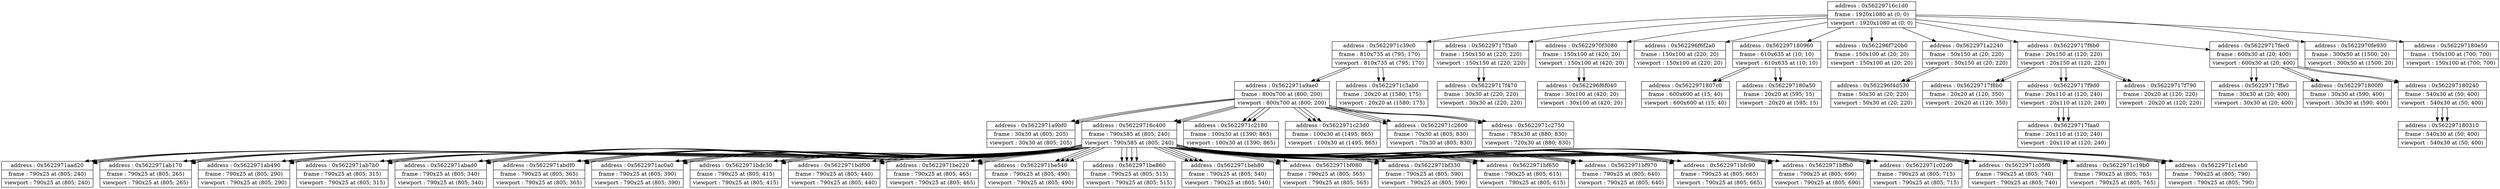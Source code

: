 digraph {
	node [shape=record]
	node0x5622971a9ae0 [label = "{address : 0x5622971a9ae0 |frame : 800x700 at (800; 200) |viewport : 800x700 at (800; 200)}"];

	 node0x5622971a9ae0 -> node0x5622971a9bf0 [color=black];
	node0x5622971a9bf0 [label = "{address : 0x5622971a9bf0 |frame : 30x30 at (805; 205) |viewport : 30x30 at (805; 205)}"];

	 node0x5622971a9ae0 -> node0x56229716c400 [color=black];
	node0x56229716c400 [label = "{address : 0x56229716c400 |frame : 790x585 at (805; 240) |viewport : 790x585 at (805; 240)}"];

	 node0x56229716c400 -> node0x5622971aad20 [color=black];
	node0x5622971aad20 [label = "{address : 0x5622971aad20 |frame : 790x25 at (805; 240) |viewport : 790x25 at (805; 240)}"];

	 node0x56229716c400 -> node0x5622971ab170 [color=black];
	node0x5622971ab170 [label = "{address : 0x5622971ab170 |frame : 790x25 at (805; 265) |viewport : 790x25 at (805; 265)}"];

	 node0x56229716c400 -> node0x5622971ab490 [color=black];
	node0x5622971ab490 [label = "{address : 0x5622971ab490 |frame : 790x25 at (805; 290) |viewport : 790x25 at (805; 290)}"];

	 node0x56229716c400 -> node0x5622971ab7b0 [color=black];
	node0x5622971ab7b0 [label = "{address : 0x5622971ab7b0 |frame : 790x25 at (805; 315) |viewport : 790x25 at (805; 315)}"];

	 node0x56229716c400 -> node0x5622971abad0 [color=black];
	node0x5622971abad0 [label = "{address : 0x5622971abad0 |frame : 790x25 at (805; 340) |viewport : 790x25 at (805; 340)}"];

	 node0x56229716c400 -> node0x5622971abdf0 [color=black];
	node0x5622971abdf0 [label = "{address : 0x5622971abdf0 |frame : 790x25 at (805; 365) |viewport : 790x25 at (805; 365)}"];

	 node0x56229716c400 -> node0x5622971ac0a0 [color=black];
	node0x5622971ac0a0 [label = "{address : 0x5622971ac0a0 |frame : 790x25 at (805; 390) |viewport : 790x25 at (805; 390)}"];

	 node0x56229716c400 -> node0x5622971bdc30 [color=black];
	node0x5622971bdc30 [label = "{address : 0x5622971bdc30 |frame : 790x25 at (805; 415) |viewport : 790x25 at (805; 415)}"];

	 node0x56229716c400 -> node0x5622971bdf00 [color=black];
	node0x5622971bdf00 [label = "{address : 0x5622971bdf00 |frame : 790x25 at (805; 440) |viewport : 790x25 at (805; 440)}"];

	 node0x56229716c400 -> node0x5622971be220 [color=black];
	node0x5622971be220 [label = "{address : 0x5622971be220 |frame : 790x25 at (805; 465) |viewport : 790x25 at (805; 465)}"];

	 node0x56229716c400 -> node0x5622971be540 [color=black];
	node0x5622971be540 [label = "{address : 0x5622971be540 |frame : 790x25 at (805; 490) |viewport : 790x25 at (805; 490)}"];

	 node0x56229716c400 -> node0x5622971be860 [color=black];
	node0x5622971be860 [label = "{address : 0x5622971be860 |frame : 790x25 at (805; 515) |viewport : 790x25 at (805; 515)}"];

	 node0x56229716c400 -> node0x5622971beb80 [color=black];
	node0x5622971beb80 [label = "{address : 0x5622971beb80 |frame : 790x25 at (805; 540) |viewport : 790x25 at (805; 540)}"];

	 node0x56229716c400 -> node0x5622971bf080 [color=black];
	node0x5622971bf080 [label = "{address : 0x5622971bf080 |frame : 790x25 at (805; 565) |viewport : 790x25 at (805; 565)}"];

	 node0x56229716c400 -> node0x5622971bf330 [color=black];
	node0x5622971bf330 [label = "{address : 0x5622971bf330 |frame : 790x25 at (805; 590) |viewport : 790x25 at (805; 590)}"];

	 node0x56229716c400 -> node0x5622971bf650 [color=black];
	node0x5622971bf650 [label = "{address : 0x5622971bf650 |frame : 790x25 at (805; 615) |viewport : 790x25 at (805; 615)}"];

	 node0x56229716c400 -> node0x5622971bf970 [color=black];
	node0x5622971bf970 [label = "{address : 0x5622971bf970 |frame : 790x25 at (805; 640) |viewport : 790x25 at (805; 640)}"];

	 node0x56229716c400 -> node0x5622971bfc90 [color=black];
	node0x5622971bfc90 [label = "{address : 0x5622971bfc90 |frame : 790x25 at (805; 665) |viewport : 790x25 at (805; 665)}"];

	 node0x56229716c400 -> node0x5622971bffb0 [color=black];
	node0x5622971bffb0 [label = "{address : 0x5622971bffb0 |frame : 790x25 at (805; 690) |viewport : 790x25 at (805; 690)}"];

	 node0x56229716c400 -> node0x5622971c02d0 [color=black];
	node0x5622971c02d0 [label = "{address : 0x5622971c02d0 |frame : 790x25 at (805; 715) |viewport : 790x25 at (805; 715)}"];

	 node0x56229716c400 -> node0x5622971c05f0 [color=black];
	node0x5622971c05f0 [label = "{address : 0x5622971c05f0 |frame : 790x25 at (805; 740) |viewport : 790x25 at (805; 740)}"];

	 node0x56229716c400 -> node0x5622971c19b0 [color=black];
	node0x5622971c19b0 [label = "{address : 0x5622971c19b0 |frame : 790x25 at (805; 765) |viewport : 790x25 at (805; 765)}"];

	 node0x56229716c400 -> node0x5622971c1eb0 [color=black];
	node0x5622971c1eb0 [label = "{address : 0x5622971c1eb0 |frame : 790x25 at (805; 790) |viewport : 790x25 at (805; 790)}"];

	 node0x5622971a9ae0 -> node0x5622971c2180 [color=black];
	node0x5622971c2180 [label = "{address : 0x5622971c2180 |frame : 100x30 at (1390; 865) |viewport : 100x30 at (1390; 865)}"];

	 node0x5622971a9ae0 -> node0x5622971c23d0 [color=black];
	node0x5622971c23d0 [label = "{address : 0x5622971c23d0 |frame : 100x30 at (1495; 865) |viewport : 100x30 at (1495; 865)}"];

	 node0x5622971a9ae0 -> node0x5622971c2600 [color=black];
	node0x5622971c2600 [label = "{address : 0x5622971c2600 |frame : 70x30 at (805; 830) |viewport : 70x30 at (805; 830)}"];

	 node0x5622971a9ae0 -> node0x5622971c2750 [color=black];
	node0x5622971c2750 [label = "{address : 0x5622971c2750 |frame : 785x30 at (880; 830) |viewport : 720x30 at (880; 830)}"];

	node0x5622971c2600 [label = "{address : 0x5622971c2600 |frame : 70x30 at (805; 830) |viewport : 70x30 at (805; 830)}"];

	node0x5622971c23d0 [label = "{address : 0x5622971c23d0 |frame : 100x30 at (1495; 865) |viewport : 100x30 at (1495; 865)}"];

	node0x5622971c2180 [label = "{address : 0x5622971c2180 |frame : 100x30 at (1390; 865) |viewport : 100x30 at (1390; 865)}"];

	node0x5622971c02d0 [label = "{address : 0x5622971c02d0 |frame : 790x25 at (805; 715) |viewport : 790x25 at (805; 715)}"];

	node0x5622971bfc90 [label = "{address : 0x5622971bfc90 |frame : 790x25 at (805; 665) |viewport : 790x25 at (805; 665)}"];

	node0x5622971bf970 [label = "{address : 0x5622971bf970 |frame : 790x25 at (805; 640) |viewport : 790x25 at (805; 640)}"];

	node0x5622971bf650 [label = "{address : 0x5622971bf650 |frame : 790x25 at (805; 615) |viewport : 790x25 at (805; 615)}"];

	node0x5622971bf330 [label = "{address : 0x5622971bf330 |frame : 790x25 at (805; 590) |viewport : 790x25 at (805; 590)}"];

	node0x5622971bf080 [label = "{address : 0x5622971bf080 |frame : 790x25 at (805; 565) |viewport : 790x25 at (805; 565)}"];

	node0x5622971be860 [label = "{address : 0x5622971be860 |frame : 790x25 at (805; 515) |viewport : 790x25 at (805; 515)}"];

	node0x5622971be540 [label = "{address : 0x5622971be540 |frame : 790x25 at (805; 490) |viewport : 790x25 at (805; 490)}"];

	node0x5622971be220 [label = "{address : 0x5622971be220 |frame : 790x25 at (805; 465) |viewport : 790x25 at (805; 465)}"];

	node0x5622971bdc30 [label = "{address : 0x5622971bdc30 |frame : 790x25 at (805; 415) |viewport : 790x25 at (805; 415)}"];

	node0x5622971ac0a0 [label = "{address : 0x5622971ac0a0 |frame : 790x25 at (805; 390) |viewport : 790x25 at (805; 390)}"];

	node0x5622971c39c0 [label = "{address : 0x5622971c39c0 |frame : 810x735 at (795; 170) |viewport : 810x735 at (795; 170)}"];

	 node0x5622971c39c0 -> node0x5622971a9ae0 [color=black];
	node0x5622971a9ae0 [label = "{address : 0x5622971a9ae0 |frame : 800x700 at (800; 200) |viewport : 800x700 at (800; 200)}"];

	 node0x5622971a9ae0 -> node0x5622971a9bf0 [color=black];
	node0x5622971a9bf0 [label = "{address : 0x5622971a9bf0 |frame : 30x30 at (805; 205) |viewport : 30x30 at (805; 205)}"];

	 node0x5622971a9ae0 -> node0x56229716c400 [color=black];
	node0x56229716c400 [label = "{address : 0x56229716c400 |frame : 790x585 at (805; 240) |viewport : 790x585 at (805; 240)}"];

	 node0x56229716c400 -> node0x5622971aad20 [color=black];
	node0x5622971aad20 [label = "{address : 0x5622971aad20 |frame : 790x25 at (805; 240) |viewport : 790x25 at (805; 240)}"];

	 node0x56229716c400 -> node0x5622971ab170 [color=black];
	node0x5622971ab170 [label = "{address : 0x5622971ab170 |frame : 790x25 at (805; 265) |viewport : 790x25 at (805; 265)}"];

	 node0x56229716c400 -> node0x5622971ab490 [color=black];
	node0x5622971ab490 [label = "{address : 0x5622971ab490 |frame : 790x25 at (805; 290) |viewport : 790x25 at (805; 290)}"];

	 node0x56229716c400 -> node0x5622971ab7b0 [color=black];
	node0x5622971ab7b0 [label = "{address : 0x5622971ab7b0 |frame : 790x25 at (805; 315) |viewport : 790x25 at (805; 315)}"];

	 node0x56229716c400 -> node0x5622971abad0 [color=black];
	node0x5622971abad0 [label = "{address : 0x5622971abad0 |frame : 790x25 at (805; 340) |viewport : 790x25 at (805; 340)}"];

	 node0x56229716c400 -> node0x5622971abdf0 [color=black];
	node0x5622971abdf0 [label = "{address : 0x5622971abdf0 |frame : 790x25 at (805; 365) |viewport : 790x25 at (805; 365)}"];

	 node0x56229716c400 -> node0x5622971ac0a0 [color=black];
	node0x5622971ac0a0 [label = "{address : 0x5622971ac0a0 |frame : 790x25 at (805; 390) |viewport : 790x25 at (805; 390)}"];

	 node0x56229716c400 -> node0x5622971bdc30 [color=black];
	node0x5622971bdc30 [label = "{address : 0x5622971bdc30 |frame : 790x25 at (805; 415) |viewport : 790x25 at (805; 415)}"];

	 node0x56229716c400 -> node0x5622971bdf00 [color=black];
	node0x5622971bdf00 [label = "{address : 0x5622971bdf00 |frame : 790x25 at (805; 440) |viewport : 790x25 at (805; 440)}"];

	 node0x56229716c400 -> node0x5622971be220 [color=black];
	node0x5622971be220 [label = "{address : 0x5622971be220 |frame : 790x25 at (805; 465) |viewport : 790x25 at (805; 465)}"];

	 node0x56229716c400 -> node0x5622971be540 [color=black];
	node0x5622971be540 [label = "{address : 0x5622971be540 |frame : 790x25 at (805; 490) |viewport : 790x25 at (805; 490)}"];

	 node0x56229716c400 -> node0x5622971be860 [color=black];
	node0x5622971be860 [label = "{address : 0x5622971be860 |frame : 790x25 at (805; 515) |viewport : 790x25 at (805; 515)}"];

	 node0x56229716c400 -> node0x5622971beb80 [color=black];
	node0x5622971beb80 [label = "{address : 0x5622971beb80 |frame : 790x25 at (805; 540) |viewport : 790x25 at (805; 540)}"];

	 node0x56229716c400 -> node0x5622971bf080 [color=black];
	node0x5622971bf080 [label = "{address : 0x5622971bf080 |frame : 790x25 at (805; 565) |viewport : 790x25 at (805; 565)}"];

	 node0x56229716c400 -> node0x5622971bf330 [color=black];
	node0x5622971bf330 [label = "{address : 0x5622971bf330 |frame : 790x25 at (805; 590) |viewport : 790x25 at (805; 590)}"];

	 node0x56229716c400 -> node0x5622971bf650 [color=black];
	node0x5622971bf650 [label = "{address : 0x5622971bf650 |frame : 790x25 at (805; 615) |viewport : 790x25 at (805; 615)}"];

	 node0x56229716c400 -> node0x5622971bf970 [color=black];
	node0x5622971bf970 [label = "{address : 0x5622971bf970 |frame : 790x25 at (805; 640) |viewport : 790x25 at (805; 640)}"];

	 node0x56229716c400 -> node0x5622971bfc90 [color=black];
	node0x5622971bfc90 [label = "{address : 0x5622971bfc90 |frame : 790x25 at (805; 665) |viewport : 790x25 at (805; 665)}"];

	 node0x56229716c400 -> node0x5622971bffb0 [color=black];
	node0x5622971bffb0 [label = "{address : 0x5622971bffb0 |frame : 790x25 at (805; 690) |viewport : 790x25 at (805; 690)}"];

	 node0x56229716c400 -> node0x5622971c02d0 [color=black];
	node0x5622971c02d0 [label = "{address : 0x5622971c02d0 |frame : 790x25 at (805; 715) |viewport : 790x25 at (805; 715)}"];

	 node0x56229716c400 -> node0x5622971c05f0 [color=black];
	node0x5622971c05f0 [label = "{address : 0x5622971c05f0 |frame : 790x25 at (805; 740) |viewport : 790x25 at (805; 740)}"];

	 node0x56229716c400 -> node0x5622971c19b0 [color=black];
	node0x5622971c19b0 [label = "{address : 0x5622971c19b0 |frame : 790x25 at (805; 765) |viewport : 790x25 at (805; 765)}"];

	 node0x56229716c400 -> node0x5622971c1eb0 [color=black];
	node0x5622971c1eb0 [label = "{address : 0x5622971c1eb0 |frame : 790x25 at (805; 790) |viewport : 790x25 at (805; 790)}"];

	 node0x5622971a9ae0 -> node0x5622971c2180 [color=black];
	node0x5622971c2180 [label = "{address : 0x5622971c2180 |frame : 100x30 at (1390; 865) |viewport : 100x30 at (1390; 865)}"];

	 node0x5622971a9ae0 -> node0x5622971c23d0 [color=black];
	node0x5622971c23d0 [label = "{address : 0x5622971c23d0 |frame : 100x30 at (1495; 865) |viewport : 100x30 at (1495; 865)}"];

	 node0x5622971a9ae0 -> node0x5622971c2600 [color=black];
	node0x5622971c2600 [label = "{address : 0x5622971c2600 |frame : 70x30 at (805; 830) |viewport : 70x30 at (805; 830)}"];

	 node0x5622971a9ae0 -> node0x5622971c2750 [color=black];
	node0x5622971c2750 [label = "{address : 0x5622971c2750 |frame : 785x30 at (880; 830) |viewport : 720x30 at (880; 830)}"];

	 node0x5622971c39c0 -> node0x5622971c3ab0 [color=black];
	node0x5622971c3ab0 [label = "{address : 0x5622971c3ab0 |frame : 20x20 at (1580; 175) |viewport : 20x20 at (1580; 175)}"];

	node0x5622971c2750 [label = "{address : 0x5622971c2750 |frame : 785x30 at (880; 830) |viewport : 720x30 at (880; 830)}"];

	node0x5622971abdf0 [label = "{address : 0x5622971abdf0 |frame : 790x25 at (805; 365) |viewport : 790x25 at (805; 365)}"];

	node0x5622971abad0 [label = "{address : 0x5622971abad0 |frame : 790x25 at (805; 340) |viewport : 790x25 at (805; 340)}"];

	node0x56229717f3a0 [label = "{address : 0x56229717f3a0 |frame : 150x150 at (220; 220) |viewport : 150x150 at (220; 220)}"];

	 node0x56229717f3a0 -> node0x56229717f470 [color=black];
	node0x56229717f470 [label = "{address : 0x56229717f470 |frame : 30x30 at (220; 220) |viewport : 30x30 at (220; 220)}"];

	node0x56229717f470 [label = "{address : 0x56229717f470 |frame : 30x30 at (220; 220) |viewport : 30x30 at (220; 220)}"];

	node0x5622971ab170 [label = "{address : 0x5622971ab170 |frame : 790x25 at (805; 265) |viewport : 790x25 at (805; 265)}"];

	node0x5622971bdf00 [label = "{address : 0x5622971bdf00 |frame : 790x25 at (805; 440) |viewport : 790x25 at (805; 440)}"];

	node0x562296f6f040 [label = "{address : 0x562296f6f040 |frame : 30x100 at (420; 20) |viewport : 30x100 at (420; 20)}"];

	node0x562296f4d530 [label = "{address : 0x562296f4d530 |frame : 50x30 at (20; 220) |viewport : 50x30 at (20; 220)}"];

	node0x5622971c1eb0 [label = "{address : 0x5622971c1eb0 |frame : 790x25 at (805; 790) |viewport : 790x25 at (805; 790)}"];

	node0x56229717f8b0 [label = "{address : 0x56229717f8b0 |frame : 20x20 at (120; 350) |viewport : 20x20 at (120; 350)}"];

	node0x5622970f3080 [label = "{address : 0x5622970f3080 |frame : 150x100 at (420; 20) |viewport : 150x100 at (420; 20)}"];

	 node0x5622970f3080 -> node0x562296f6f040 [color=black];
	node0x562296f6f040 [label = "{address : 0x562296f6f040 |frame : 30x100 at (420; 20) |viewport : 30x100 at (420; 20)}"];

	node0x56229717f9d0 [label = "{address : 0x56229717f9d0 |frame : 20x110 at (120; 240) |viewport : 20x110 at (120; 240)}"];

	 node0x56229717f9d0 -> node0x56229717faa0 [color=black];
	node0x56229717faa0 [label = "{address : 0x56229717faa0 |frame : 20x110 at (120; 240) |viewport : 20x110 at (120; 240)}"];

	node0x562296f6f2a0 [label = "{address : 0x562296f6f2a0 |frame : 150x100 at (220; 20) |viewport : 150x100 at (220; 20)}"];

	node0x5622971c05f0 [label = "{address : 0x5622971c05f0 |frame : 790x25 at (805; 740) |viewport : 790x25 at (805; 740)}"];

	node0x56229716c400 [label = "{address : 0x56229716c400 |frame : 790x585 at (805; 240) |viewport : 790x585 at (805; 240)}"];

	 node0x56229716c400 -> node0x5622971aad20 [color=black];
	node0x5622971aad20 [label = "{address : 0x5622971aad20 |frame : 790x25 at (805; 240) |viewport : 790x25 at (805; 240)}"];

	 node0x56229716c400 -> node0x5622971ab170 [color=black];
	node0x5622971ab170 [label = "{address : 0x5622971ab170 |frame : 790x25 at (805; 265) |viewport : 790x25 at (805; 265)}"];

	 node0x56229716c400 -> node0x5622971ab490 [color=black];
	node0x5622971ab490 [label = "{address : 0x5622971ab490 |frame : 790x25 at (805; 290) |viewport : 790x25 at (805; 290)}"];

	 node0x56229716c400 -> node0x5622971ab7b0 [color=black];
	node0x5622971ab7b0 [label = "{address : 0x5622971ab7b0 |frame : 790x25 at (805; 315) |viewport : 790x25 at (805; 315)}"];

	 node0x56229716c400 -> node0x5622971abad0 [color=black];
	node0x5622971abad0 [label = "{address : 0x5622971abad0 |frame : 790x25 at (805; 340) |viewport : 790x25 at (805; 340)}"];

	 node0x56229716c400 -> node0x5622971abdf0 [color=black];
	node0x5622971abdf0 [label = "{address : 0x5622971abdf0 |frame : 790x25 at (805; 365) |viewport : 790x25 at (805; 365)}"];

	 node0x56229716c400 -> node0x5622971ac0a0 [color=black];
	node0x5622971ac0a0 [label = "{address : 0x5622971ac0a0 |frame : 790x25 at (805; 390) |viewport : 790x25 at (805; 390)}"];

	 node0x56229716c400 -> node0x5622971bdc30 [color=black];
	node0x5622971bdc30 [label = "{address : 0x5622971bdc30 |frame : 790x25 at (805; 415) |viewport : 790x25 at (805; 415)}"];

	 node0x56229716c400 -> node0x5622971bdf00 [color=black];
	node0x5622971bdf00 [label = "{address : 0x5622971bdf00 |frame : 790x25 at (805; 440) |viewport : 790x25 at (805; 440)}"];

	 node0x56229716c400 -> node0x5622971be220 [color=black];
	node0x5622971be220 [label = "{address : 0x5622971be220 |frame : 790x25 at (805; 465) |viewport : 790x25 at (805; 465)}"];

	 node0x56229716c400 -> node0x5622971be540 [color=black];
	node0x5622971be540 [label = "{address : 0x5622971be540 |frame : 790x25 at (805; 490) |viewport : 790x25 at (805; 490)}"];

	 node0x56229716c400 -> node0x5622971be860 [color=black];
	node0x5622971be860 [label = "{address : 0x5622971be860 |frame : 790x25 at (805; 515) |viewport : 790x25 at (805; 515)}"];

	 node0x56229716c400 -> node0x5622971beb80 [color=black];
	node0x5622971beb80 [label = "{address : 0x5622971beb80 |frame : 790x25 at (805; 540) |viewport : 790x25 at (805; 540)}"];

	 node0x56229716c400 -> node0x5622971bf080 [color=black];
	node0x5622971bf080 [label = "{address : 0x5622971bf080 |frame : 790x25 at (805; 565) |viewport : 790x25 at (805; 565)}"];

	 node0x56229716c400 -> node0x5622971bf330 [color=black];
	node0x5622971bf330 [label = "{address : 0x5622971bf330 |frame : 790x25 at (805; 590) |viewport : 790x25 at (805; 590)}"];

	 node0x56229716c400 -> node0x5622971bf650 [color=black];
	node0x5622971bf650 [label = "{address : 0x5622971bf650 |frame : 790x25 at (805; 615) |viewport : 790x25 at (805; 615)}"];

	 node0x56229716c400 -> node0x5622971bf970 [color=black];
	node0x5622971bf970 [label = "{address : 0x5622971bf970 |frame : 790x25 at (805; 640) |viewport : 790x25 at (805; 640)}"];

	 node0x56229716c400 -> node0x5622971bfc90 [color=black];
	node0x5622971bfc90 [label = "{address : 0x5622971bfc90 |frame : 790x25 at (805; 665) |viewport : 790x25 at (805; 665)}"];

	 node0x56229716c400 -> node0x5622971bffb0 [color=black];
	node0x5622971bffb0 [label = "{address : 0x5622971bffb0 |frame : 790x25 at (805; 690) |viewport : 790x25 at (805; 690)}"];

	 node0x56229716c400 -> node0x5622971c02d0 [color=black];
	node0x5622971c02d0 [label = "{address : 0x5622971c02d0 |frame : 790x25 at (805; 715) |viewport : 790x25 at (805; 715)}"];

	 node0x56229716c400 -> node0x5622971c05f0 [color=black];
	node0x5622971c05f0 [label = "{address : 0x5622971c05f0 |frame : 790x25 at (805; 740) |viewport : 790x25 at (805; 740)}"];

	 node0x56229716c400 -> node0x5622971c19b0 [color=black];
	node0x5622971c19b0 [label = "{address : 0x5622971c19b0 |frame : 790x25 at (805; 765) |viewport : 790x25 at (805; 765)}"];

	 node0x56229716c400 -> node0x5622971c1eb0 [color=black];
	node0x5622971c1eb0 [label = "{address : 0x5622971c1eb0 |frame : 790x25 at (805; 790) |viewport : 790x25 at (805; 790)}"];

	node0x562297180960 [label = "{address : 0x562297180960 |frame : 610x635 at (10; 10) |viewport : 610x635 at (10; 10)}"];

	 node0x562297180960 -> node0x5622971807c0 [color=black];
	node0x5622971807c0 [label = "{address : 0x5622971807c0 |frame : 600x600 at (15; 40) |viewport : 600x600 at (15; 40)}"];

	 node0x562297180960 -> node0x562297180a50 [color=black];
	node0x562297180a50 [label = "{address : 0x562297180a50 |frame : 20x20 at (595; 15) |viewport : 20x20 at (595; 15)}"];

	node0x56229717faa0 [label = "{address : 0x56229717faa0 |frame : 20x110 at (120; 240) |viewport : 20x110 at (120; 240)}"];

	node0x56229717f790 [label = "{address : 0x56229717f790 |frame : 20x20 at (120; 220) |viewport : 20x20 at (120; 220)}"];

	node0x56229716c1d0 [label = "{address : 0x56229716c1d0 |frame : 1920x1080 at (0; 0) |viewport : 1920x1080 at (0; 0)}"];

	 node0x56229716c1d0 -> node0x562296f720b0 [color=black];
	node0x562296f720b0 [label = "{address : 0x562296f720b0 |frame : 150x100 at (20; 20) |viewport : 150x100 at (20; 20)}"];

	 node0x56229716c1d0 -> node0x562296f6f2a0 [color=black];
	node0x562296f6f2a0 [label = "{address : 0x562296f6f2a0 |frame : 150x100 at (220; 20) |viewport : 150x100 at (220; 20)}"];

	 node0x56229716c1d0 -> node0x5622970f3080 [color=black];
	node0x5622970f3080 [label = "{address : 0x5622970f3080 |frame : 150x100 at (420; 20) |viewport : 150x100 at (420; 20)}"];

	 node0x5622970f3080 -> node0x562296f6f040 [color=black];
	node0x562296f6f040 [label = "{address : 0x562296f6f040 |frame : 30x100 at (420; 20) |viewport : 30x100 at (420; 20)}"];

	 node0x56229716c1d0 -> node0x5622971a2240 [color=black];
	node0x5622971a2240 [label = "{address : 0x5622971a2240 |frame : 50x150 at (20; 220) |viewport : 50x150 at (20; 220)}"];

	 node0x5622971a2240 -> node0x562296f4d530 [color=black];
	node0x562296f4d530 [label = "{address : 0x562296f4d530 |frame : 50x30 at (20; 220) |viewport : 50x30 at (20; 220)}"];

	 node0x56229716c1d0 -> node0x56229717f3a0 [color=black];
	node0x56229717f3a0 [label = "{address : 0x56229717f3a0 |frame : 150x150 at (220; 220) |viewport : 150x150 at (220; 220)}"];

	 node0x56229717f3a0 -> node0x56229717f470 [color=black];
	node0x56229717f470 [label = "{address : 0x56229717f470 |frame : 30x30 at (220; 220) |viewport : 30x30 at (220; 220)}"];

	 node0x56229716c1d0 -> node0x56229717f6b0 [color=black];
	node0x56229717f6b0 [label = "{address : 0x56229717f6b0 |frame : 20x150 at (120; 220) |viewport : 20x150 at (120; 220)}"];

	 node0x56229717f6b0 -> node0x56229717f790 [color=black];
	node0x56229717f790 [label = "{address : 0x56229717f790 |frame : 20x20 at (120; 220) |viewport : 20x20 at (120; 220)}"];

	 node0x56229717f6b0 -> node0x56229717f8b0 [color=black];
	node0x56229717f8b0 [label = "{address : 0x56229717f8b0 |frame : 20x20 at (120; 350) |viewport : 20x20 at (120; 350)}"];

	 node0x56229717f6b0 -> node0x56229717f9d0 [color=black];
	node0x56229717f9d0 [label = "{address : 0x56229717f9d0 |frame : 20x110 at (120; 240) |viewport : 20x110 at (120; 240)}"];

	 node0x56229717f9d0 -> node0x56229717faa0 [color=black];
	node0x56229717faa0 [label = "{address : 0x56229717faa0 |frame : 20x110 at (120; 240) |viewport : 20x110 at (120; 240)}"];

	 node0x56229716c1d0 -> node0x56229717fec0 [color=black];
	node0x56229717fec0 [label = "{address : 0x56229717fec0 |frame : 600x30 at (20; 400) |viewport : 600x30 at (20; 400)}"];

	 node0x56229717fec0 -> node0x56229717ffa0 [color=black];
	node0x56229717ffa0 [label = "{address : 0x56229717ffa0 |frame : 30x30 at (20; 400) |viewport : 30x30 at (20; 400)}"];

	 node0x56229717fec0 -> node0x5622971800f0 [color=black];
	node0x5622971800f0 [label = "{address : 0x5622971800f0 |frame : 30x30 at (590; 400) |viewport : 30x30 at (590; 400)}"];

	 node0x56229717fec0 -> node0x562297180240 [color=black];
	node0x562297180240 [label = "{address : 0x562297180240 |frame : 540x30 at (50; 400) |viewport : 540x30 at (50; 400)}"];

	 node0x562297180240 -> node0x562297180310 [color=black];
	node0x562297180310 [label = "{address : 0x562297180310 |frame : 540x30 at (50; 400) |viewport : 540x30 at (50; 400)}"];

	 node0x56229716c1d0 -> node0x562297180960 [color=black];
	node0x562297180960 [label = "{address : 0x562297180960 |frame : 610x635 at (10; 10) |viewport : 610x635 at (10; 10)}"];

	 node0x562297180960 -> node0x5622971807c0 [color=black];
	node0x5622971807c0 [label = "{address : 0x5622971807c0 |frame : 600x600 at (15; 40) |viewport : 600x600 at (15; 40)}"];

	 node0x562297180960 -> node0x562297180a50 [color=black];
	node0x562297180a50 [label = "{address : 0x562297180a50 |frame : 20x20 at (595; 15) |viewport : 20x20 at (595; 15)}"];

	 node0x56229716c1d0 -> node0x5622970fe930 [color=black];
	node0x5622970fe930 [label = "{address : 0x5622970fe930 |frame : 300x50 at (1500; 20) |viewport : 300x50 at (1500; 20)}"];

	 node0x56229716c1d0 -> node0x562297180e50 [color=black];
	node0x562297180e50 [label = "{address : 0x562297180e50 |frame : 150x100 at (700; 700) |viewport : 150x100 at (700; 700)}"];

	 node0x56229716c1d0 -> node0x5622971c39c0 [color=black];
	node0x5622971c39c0 [label = "{address : 0x5622971c39c0 |frame : 810x735 at (795; 170) |viewport : 810x735 at (795; 170)}"];

	 node0x5622971c39c0 -> node0x5622971a9ae0 [color=black];
	node0x5622971a9ae0 [label = "{address : 0x5622971a9ae0 |frame : 800x700 at (800; 200) |viewport : 800x700 at (800; 200)}"];

	 node0x5622971a9ae0 -> node0x5622971a9bf0 [color=black];
	node0x5622971a9bf0 [label = "{address : 0x5622971a9bf0 |frame : 30x30 at (805; 205) |viewport : 30x30 at (805; 205)}"];

	 node0x5622971a9ae0 -> node0x56229716c400 [color=black];
	node0x56229716c400 [label = "{address : 0x56229716c400 |frame : 790x585 at (805; 240) |viewport : 790x585 at (805; 240)}"];

	 node0x56229716c400 -> node0x5622971aad20 [color=black];
	node0x5622971aad20 [label = "{address : 0x5622971aad20 |frame : 790x25 at (805; 240) |viewport : 790x25 at (805; 240)}"];

	 node0x56229716c400 -> node0x5622971ab170 [color=black];
	node0x5622971ab170 [label = "{address : 0x5622971ab170 |frame : 790x25 at (805; 265) |viewport : 790x25 at (805; 265)}"];

	 node0x56229716c400 -> node0x5622971ab490 [color=black];
	node0x5622971ab490 [label = "{address : 0x5622971ab490 |frame : 790x25 at (805; 290) |viewport : 790x25 at (805; 290)}"];

	 node0x56229716c400 -> node0x5622971ab7b0 [color=black];
	node0x5622971ab7b0 [label = "{address : 0x5622971ab7b0 |frame : 790x25 at (805; 315) |viewport : 790x25 at (805; 315)}"];

	 node0x56229716c400 -> node0x5622971abad0 [color=black];
	node0x5622971abad0 [label = "{address : 0x5622971abad0 |frame : 790x25 at (805; 340) |viewport : 790x25 at (805; 340)}"];

	 node0x56229716c400 -> node0x5622971abdf0 [color=black];
	node0x5622971abdf0 [label = "{address : 0x5622971abdf0 |frame : 790x25 at (805; 365) |viewport : 790x25 at (805; 365)}"];

	 node0x56229716c400 -> node0x5622971ac0a0 [color=black];
	node0x5622971ac0a0 [label = "{address : 0x5622971ac0a0 |frame : 790x25 at (805; 390) |viewport : 790x25 at (805; 390)}"];

	 node0x56229716c400 -> node0x5622971bdc30 [color=black];
	node0x5622971bdc30 [label = "{address : 0x5622971bdc30 |frame : 790x25 at (805; 415) |viewport : 790x25 at (805; 415)}"];

	 node0x56229716c400 -> node0x5622971bdf00 [color=black];
	node0x5622971bdf00 [label = "{address : 0x5622971bdf00 |frame : 790x25 at (805; 440) |viewport : 790x25 at (805; 440)}"];

	 node0x56229716c400 -> node0x5622971be220 [color=black];
	node0x5622971be220 [label = "{address : 0x5622971be220 |frame : 790x25 at (805; 465) |viewport : 790x25 at (805; 465)}"];

	 node0x56229716c400 -> node0x5622971be540 [color=black];
	node0x5622971be540 [label = "{address : 0x5622971be540 |frame : 790x25 at (805; 490) |viewport : 790x25 at (805; 490)}"];

	 node0x56229716c400 -> node0x5622971be860 [color=black];
	node0x5622971be860 [label = "{address : 0x5622971be860 |frame : 790x25 at (805; 515) |viewport : 790x25 at (805; 515)}"];

	 node0x56229716c400 -> node0x5622971beb80 [color=black];
	node0x5622971beb80 [label = "{address : 0x5622971beb80 |frame : 790x25 at (805; 540) |viewport : 790x25 at (805; 540)}"];

	 node0x56229716c400 -> node0x5622971bf080 [color=black];
	node0x5622971bf080 [label = "{address : 0x5622971bf080 |frame : 790x25 at (805; 565) |viewport : 790x25 at (805; 565)}"];

	 node0x56229716c400 -> node0x5622971bf330 [color=black];
	node0x5622971bf330 [label = "{address : 0x5622971bf330 |frame : 790x25 at (805; 590) |viewport : 790x25 at (805; 590)}"];

	 node0x56229716c400 -> node0x5622971bf650 [color=black];
	node0x5622971bf650 [label = "{address : 0x5622971bf650 |frame : 790x25 at (805; 615) |viewport : 790x25 at (805; 615)}"];

	 node0x56229716c400 -> node0x5622971bf970 [color=black];
	node0x5622971bf970 [label = "{address : 0x5622971bf970 |frame : 790x25 at (805; 640) |viewport : 790x25 at (805; 640)}"];

	 node0x56229716c400 -> node0x5622971bfc90 [color=black];
	node0x5622971bfc90 [label = "{address : 0x5622971bfc90 |frame : 790x25 at (805; 665) |viewport : 790x25 at (805; 665)}"];

	 node0x56229716c400 -> node0x5622971bffb0 [color=black];
	node0x5622971bffb0 [label = "{address : 0x5622971bffb0 |frame : 790x25 at (805; 690) |viewport : 790x25 at (805; 690)}"];

	 node0x56229716c400 -> node0x5622971c02d0 [color=black];
	node0x5622971c02d0 [label = "{address : 0x5622971c02d0 |frame : 790x25 at (805; 715) |viewport : 790x25 at (805; 715)}"];

	 node0x56229716c400 -> node0x5622971c05f0 [color=black];
	node0x5622971c05f0 [label = "{address : 0x5622971c05f0 |frame : 790x25 at (805; 740) |viewport : 790x25 at (805; 740)}"];

	 node0x56229716c400 -> node0x5622971c19b0 [color=black];
	node0x5622971c19b0 [label = "{address : 0x5622971c19b0 |frame : 790x25 at (805; 765) |viewport : 790x25 at (805; 765)}"];

	 node0x56229716c400 -> node0x5622971c1eb0 [color=black];
	node0x5622971c1eb0 [label = "{address : 0x5622971c1eb0 |frame : 790x25 at (805; 790) |viewport : 790x25 at (805; 790)}"];

	 node0x5622971a9ae0 -> node0x5622971c2180 [color=black];
	node0x5622971c2180 [label = "{address : 0x5622971c2180 |frame : 100x30 at (1390; 865) |viewport : 100x30 at (1390; 865)}"];

	 node0x5622971a9ae0 -> node0x5622971c23d0 [color=black];
	node0x5622971c23d0 [label = "{address : 0x5622971c23d0 |frame : 100x30 at (1495; 865) |viewport : 100x30 at (1495; 865)}"];

	 node0x5622971a9ae0 -> node0x5622971c2600 [color=black];
	node0x5622971c2600 [label = "{address : 0x5622971c2600 |frame : 70x30 at (805; 830) |viewport : 70x30 at (805; 830)}"];

	 node0x5622971a9ae0 -> node0x5622971c2750 [color=black];
	node0x5622971c2750 [label = "{address : 0x5622971c2750 |frame : 785x30 at (880; 830) |viewport : 720x30 at (880; 830)}"];

	 node0x5622971c39c0 -> node0x5622971c3ab0 [color=black];
	node0x5622971c3ab0 [label = "{address : 0x5622971c3ab0 |frame : 20x20 at (1580; 175) |viewport : 20x20 at (1580; 175)}"];

	node0x56229717f6b0 [label = "{address : 0x56229717f6b0 |frame : 20x150 at (120; 220) |viewport : 20x150 at (120; 220)}"];

	 node0x56229717f6b0 -> node0x56229717f790 [color=black];
	node0x56229717f790 [label = "{address : 0x56229717f790 |frame : 20x20 at (120; 220) |viewport : 20x20 at (120; 220)}"];

	 node0x56229717f6b0 -> node0x56229717f8b0 [color=black];
	node0x56229717f8b0 [label = "{address : 0x56229717f8b0 |frame : 20x20 at (120; 350) |viewport : 20x20 at (120; 350)}"];

	 node0x56229717f6b0 -> node0x56229717f9d0 [color=black];
	node0x56229717f9d0 [label = "{address : 0x56229717f9d0 |frame : 20x110 at (120; 240) |viewport : 20x110 at (120; 240)}"];

	 node0x56229717f9d0 -> node0x56229717faa0 [color=black];
	node0x56229717faa0 [label = "{address : 0x56229717faa0 |frame : 20x110 at (120; 240) |viewport : 20x110 at (120; 240)}"];

	node0x56229717ffa0 [label = "{address : 0x56229717ffa0 |frame : 30x30 at (20; 400) |viewport : 30x30 at (20; 400)}"];

	node0x5622971800f0 [label = "{address : 0x5622971800f0 |frame : 30x30 at (590; 400) |viewport : 30x30 at (590; 400)}"];

	node0x5622971beb80 [label = "{address : 0x5622971beb80 |frame : 790x25 at (805; 540) |viewport : 790x25 at (805; 540)}"];

	node0x5622971a2240 [label = "{address : 0x5622971a2240 |frame : 50x150 at (20; 220) |viewport : 50x150 at (20; 220)}"];

	 node0x5622971a2240 -> node0x562296f4d530 [color=black];
	node0x562296f4d530 [label = "{address : 0x562296f4d530 |frame : 50x30 at (20; 220) |viewport : 50x30 at (20; 220)}"];

	node0x5622971a9bf0 [label = "{address : 0x5622971a9bf0 |frame : 30x30 at (805; 205) |viewport : 30x30 at (805; 205)}"];

	node0x562297180310 [label = "{address : 0x562297180310 |frame : 540x30 at (50; 400) |viewport : 540x30 at (50; 400)}"];

	node0x5622971c3ab0 [label = "{address : 0x5622971c3ab0 |frame : 20x20 at (1580; 175) |viewport : 20x20 at (1580; 175)}"];

	node0x5622971bffb0 [label = "{address : 0x5622971bffb0 |frame : 790x25 at (805; 690) |viewport : 790x25 at (805; 690)}"];

	node0x562297180240 [label = "{address : 0x562297180240 |frame : 540x30 at (50; 400) |viewport : 540x30 at (50; 400)}"];

	 node0x562297180240 -> node0x562297180310 [color=black];
	node0x562297180310 [label = "{address : 0x562297180310 |frame : 540x30 at (50; 400) |viewport : 540x30 at (50; 400)}"];

	node0x5622971c19b0 [label = "{address : 0x5622971c19b0 |frame : 790x25 at (805; 765) |viewport : 790x25 at (805; 765)}"];

	node0x5622971ab7b0 [label = "{address : 0x5622971ab7b0 |frame : 790x25 at (805; 315) |viewport : 790x25 at (805; 315)}"];

	node0x56229717fec0 [label = "{address : 0x56229717fec0 |frame : 600x30 at (20; 400) |viewport : 600x30 at (20; 400)}"];

	 node0x56229717fec0 -> node0x56229717ffa0 [color=black];
	node0x56229717ffa0 [label = "{address : 0x56229717ffa0 |frame : 30x30 at (20; 400) |viewport : 30x30 at (20; 400)}"];

	 node0x56229717fec0 -> node0x5622971800f0 [color=black];
	node0x5622971800f0 [label = "{address : 0x5622971800f0 |frame : 30x30 at (590; 400) |viewport : 30x30 at (590; 400)}"];

	 node0x56229717fec0 -> node0x562297180240 [color=black];
	node0x562297180240 [label = "{address : 0x562297180240 |frame : 540x30 at (50; 400) |viewport : 540x30 at (50; 400)}"];

	 node0x562297180240 -> node0x562297180310 [color=black];
	node0x562297180310 [label = "{address : 0x562297180310 |frame : 540x30 at (50; 400) |viewport : 540x30 at (50; 400)}"];

	node0x5622971807c0 [label = "{address : 0x5622971807c0 |frame : 600x600 at (15; 40) |viewport : 600x600 at (15; 40)}"];

	node0x5622970fe930 [label = "{address : 0x5622970fe930 |frame : 300x50 at (1500; 20) |viewport : 300x50 at (1500; 20)}"];

	node0x562296f720b0 [label = "{address : 0x562296f720b0 |frame : 150x100 at (20; 20) |viewport : 150x100 at (20; 20)}"];

	node0x562297180e50 [label = "{address : 0x562297180e50 |frame : 150x100 at (700; 700) |viewport : 150x100 at (700; 700)}"];

	node0x562297180a50 [label = "{address : 0x562297180a50 |frame : 20x20 at (595; 15) |viewport : 20x20 at (595; 15)}"];

	node0x5622971aad20 [label = "{address : 0x5622971aad20 |frame : 790x25 at (805; 240) |viewport : 790x25 at (805; 240)}"];

	node0x5622971ab490 [label = "{address : 0x5622971ab490 |frame : 790x25 at (805; 290) |viewport : 790x25 at (805; 290)}"];

}
